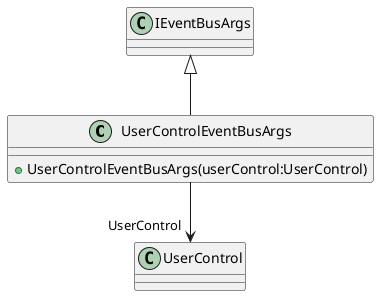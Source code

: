 @startuml
class UserControlEventBusArgs {
    + UserControlEventBusArgs(userControl:UserControl)
}
IEventBusArgs <|-- UserControlEventBusArgs
UserControlEventBusArgs --> "UserControl" UserControl
@enduml
